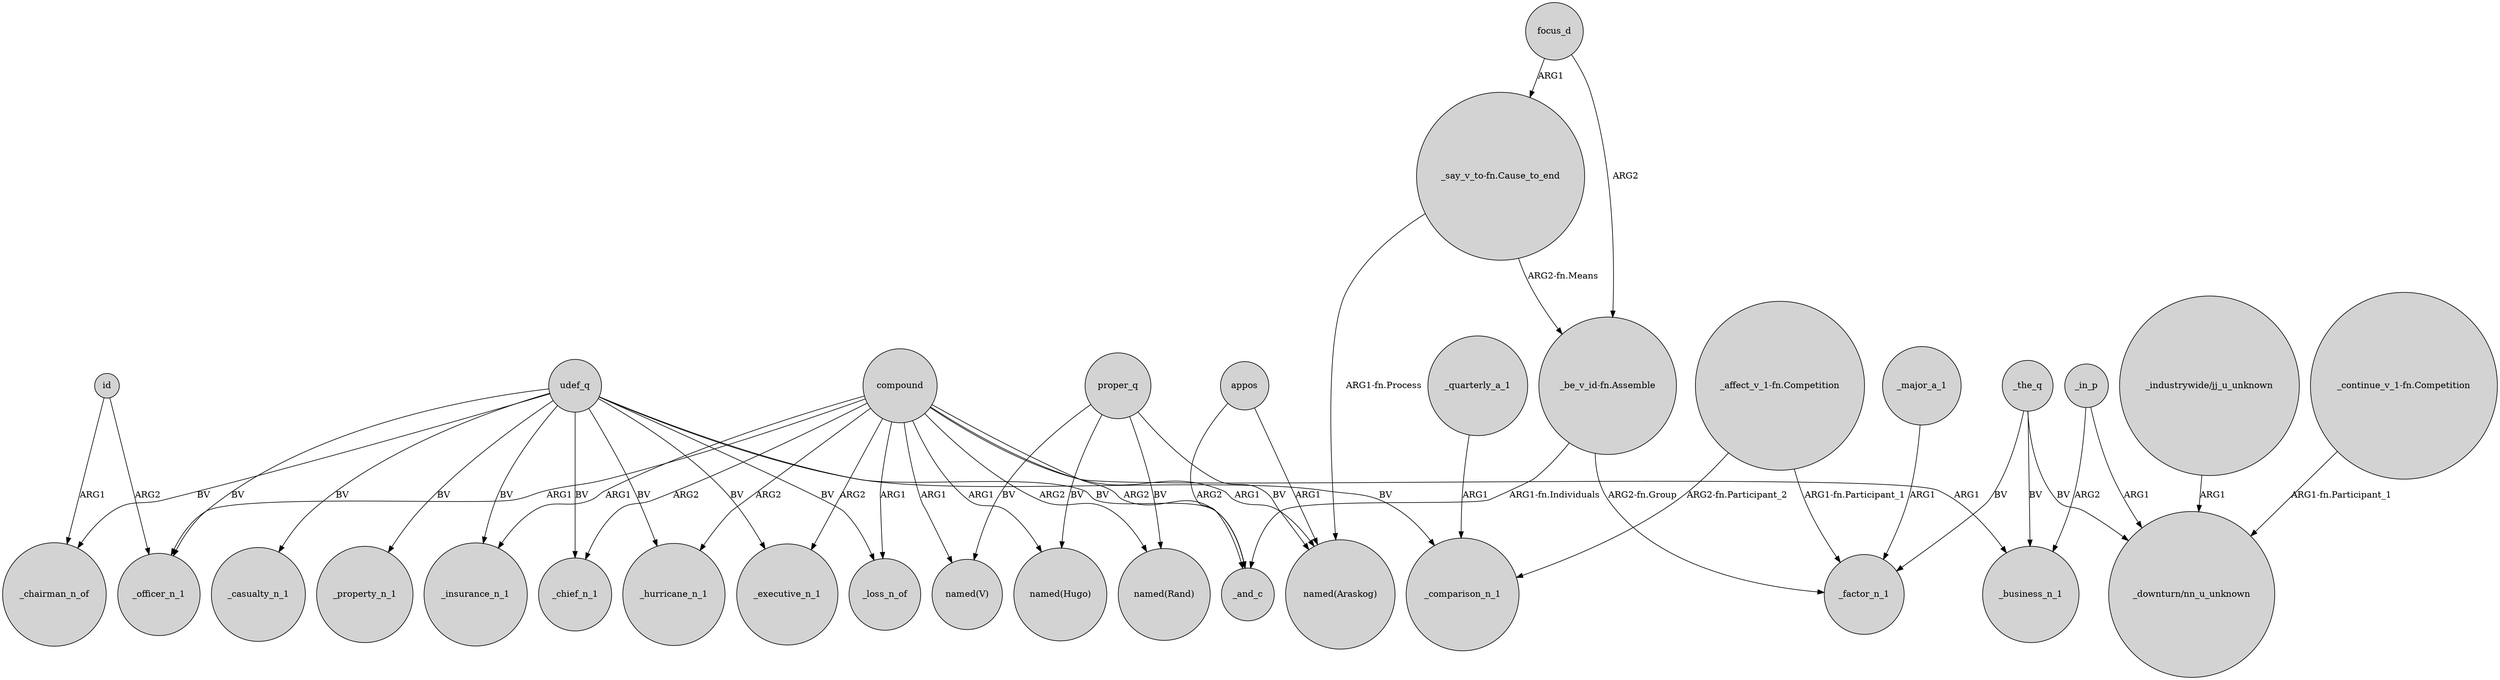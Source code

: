 digraph {
	node [shape=circle style=filled]
	id -> _chairman_n_of [label=ARG1]
	udef_q -> _insurance_n_1 [label=BV]
	_in_p -> "_downturn/nn_u_unknown" [label=ARG1]
	compound -> _chief_n_1 [label=ARG2]
	appos -> _and_c [label=ARG2]
	"_industrywide/jj_u_unknown" -> "_downturn/nn_u_unknown" [label=ARG1]
	compound -> "named(Hugo)" [label=ARG1]
	proper_q -> "named(Rand)" [label=BV]
	focus_d -> "_say_v_to-fn.Cause_to_end" [label=ARG1]
	"_continue_v_1-fn.Competition" -> "_downturn/nn_u_unknown" [label="ARG1-fn.Participant_1"]
	udef_q -> _chairman_n_of [label=BV]
	"_affect_v_1-fn.Competition" -> _comparison_n_1 [label="ARG2-fn.Participant_2"]
	compound -> "named(Araskog)" [label=ARG1]
	compound -> _hurricane_n_1 [label=ARG2]
	udef_q -> _chief_n_1 [label=BV]
	udef_q -> _casualty_n_1 [label=BV]
	_the_q -> _business_n_1 [label=BV]
	proper_q -> "named(Hugo)" [label=BV]
	compound -> _insurance_n_1 [label=ARG1]
	appos -> "named(Araskog)" [label=ARG1]
	udef_q -> _and_c [label=BV]
	compound -> _and_c [label=ARG2]
	"_be_v_id-fn.Assemble" -> _and_c [label="ARG1-fn.Individuals"]
	udef_q -> _executive_n_1 [label=BV]
	compound -> _loss_n_of [label=ARG1]
	focus_d -> "_be_v_id-fn.Assemble" [label=ARG2]
	_major_a_1 -> _factor_n_1 [label=ARG1]
	_quarterly_a_1 -> _comparison_n_1 [label=ARG1]
	compound -> "named(V)" [label=ARG1]
	udef_q -> _loss_n_of [label=BV]
	udef_q -> _property_n_1 [label=BV]
	"_affect_v_1-fn.Competition" -> _factor_n_1 [label="ARG1-fn.Participant_1"]
	proper_q -> "named(V)" [label=BV]
	udef_q -> _comparison_n_1 [label=BV]
	compound -> _officer_n_1 [label=ARG1]
	udef_q -> _officer_n_1 [label=BV]
	_in_p -> _business_n_1 [label=ARG2]
	udef_q -> _hurricane_n_1 [label=BV]
	compound -> _executive_n_1 [label=ARG2]
	_the_q -> "_downturn/nn_u_unknown" [label=BV]
	"_say_v_to-fn.Cause_to_end" -> "_be_v_id-fn.Assemble" [label="ARG2-fn.Means"]
	proper_q -> "named(Araskog)" [label=BV]
	compound -> _business_n_1 [label=ARG1]
	id -> _officer_n_1 [label=ARG2]
	"_say_v_to-fn.Cause_to_end" -> "named(Araskog)" [label="ARG1-fn.Process"]
	compound -> "named(Rand)" [label=ARG2]
	"_be_v_id-fn.Assemble" -> _factor_n_1 [label="ARG2-fn.Group"]
	_the_q -> _factor_n_1 [label=BV]
}
